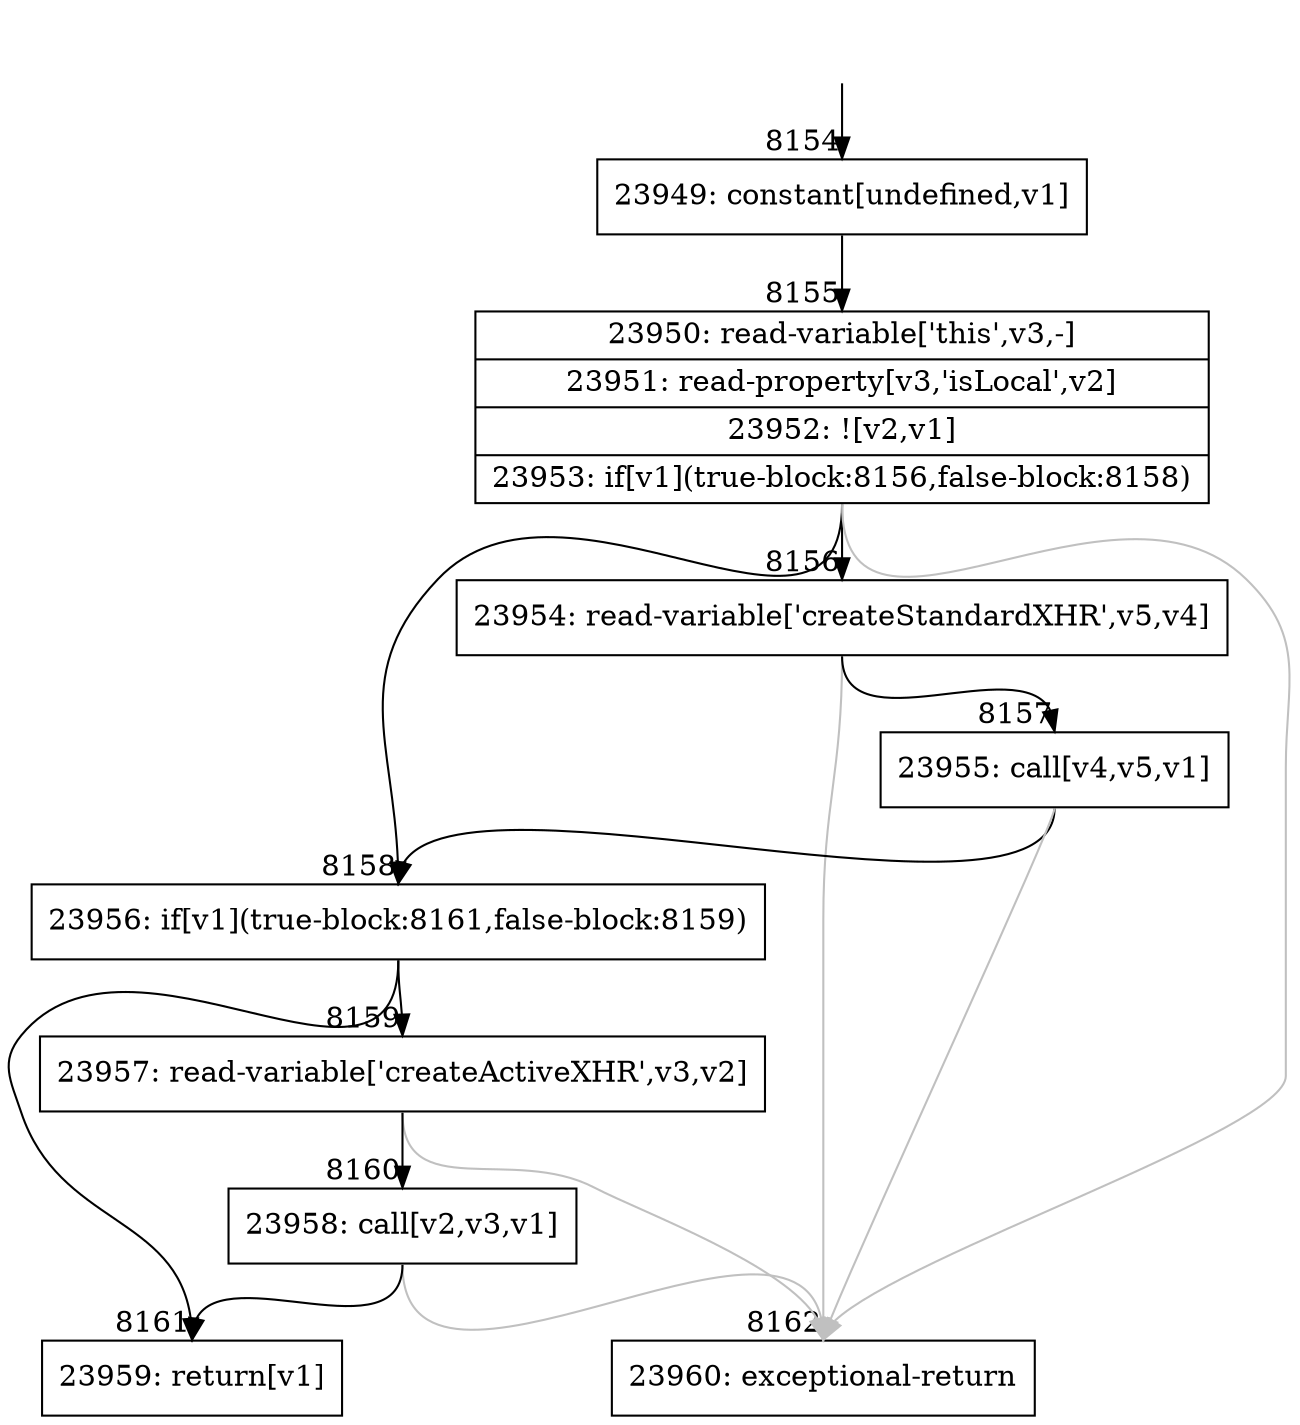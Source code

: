 digraph {
rankdir="TD"
BB_entry508[shape=none,label=""];
BB_entry508 -> BB8154 [tailport=s, headport=n, headlabel="    8154"]
BB8154 [shape=record label="{23949: constant[undefined,v1]}" ] 
BB8154 -> BB8155 [tailport=s, headport=n, headlabel="      8155"]
BB8155 [shape=record label="{23950: read-variable['this',v3,-]|23951: read-property[v3,'isLocal',v2]|23952: ![v2,v1]|23953: if[v1](true-block:8156,false-block:8158)}" ] 
BB8155 -> BB8158 [tailport=s, headport=n, headlabel="      8158"]
BB8155 -> BB8156 [tailport=s, headport=n, headlabel="      8156"]
BB8155 -> BB8162 [tailport=s, headport=n, color=gray, headlabel="      8162"]
BB8156 [shape=record label="{23954: read-variable['createStandardXHR',v5,v4]}" ] 
BB8156 -> BB8157 [tailport=s, headport=n, headlabel="      8157"]
BB8156 -> BB8162 [tailport=s, headport=n, color=gray]
BB8157 [shape=record label="{23955: call[v4,v5,v1]}" ] 
BB8157 -> BB8158 [tailport=s, headport=n]
BB8157 -> BB8162 [tailport=s, headport=n, color=gray]
BB8158 [shape=record label="{23956: if[v1](true-block:8161,false-block:8159)}" ] 
BB8158 -> BB8161 [tailport=s, headport=n, headlabel="      8161"]
BB8158 -> BB8159 [tailport=s, headport=n, headlabel="      8159"]
BB8159 [shape=record label="{23957: read-variable['createActiveXHR',v3,v2]}" ] 
BB8159 -> BB8160 [tailport=s, headport=n, headlabel="      8160"]
BB8159 -> BB8162 [tailport=s, headport=n, color=gray]
BB8160 [shape=record label="{23958: call[v2,v3,v1]}" ] 
BB8160 -> BB8161 [tailport=s, headport=n]
BB8160 -> BB8162 [tailport=s, headport=n, color=gray]
BB8161 [shape=record label="{23959: return[v1]}" ] 
BB8162 [shape=record label="{23960: exceptional-return}" ] 
}
